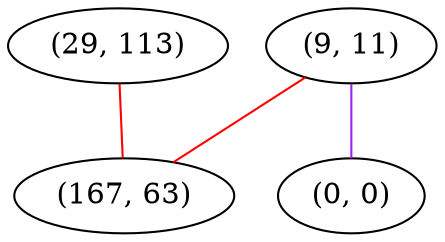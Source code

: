 graph "" {
"(29, 113)";
"(9, 11)";
"(167, 63)";
"(0, 0)";
"(29, 113)" -- "(167, 63)"  [color=red, key=0, weight=1];
"(9, 11)" -- "(0, 0)"  [color=purple, key=0, weight=4];
"(9, 11)" -- "(167, 63)"  [color=red, key=0, weight=1];
}
